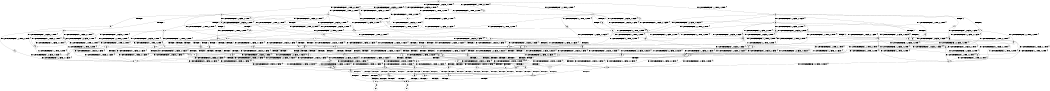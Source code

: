 digraph BCG {
size = "7, 10.5";
center = TRUE;
node [shape = circle];
0 [peripheries = 2];
0 -> 1 [label = "EX !0 !ATOMIC_EXCH_BRANCH (1, +0, FALSE, +0, 1, TRUE) !{}"];
0 -> 2 [label = "EX !2 !ATOMIC_EXCH_BRANCH (1, +1, TRUE, +0, 2, TRUE) !{}"];
0 -> 3 [label = "EX !1 !ATOMIC_EXCH_BRANCH (2, +1, TRUE, +0, 2, TRUE) !{}"];
0 -> 4 [label = "EX !0 !ATOMIC_EXCH_BRANCH (1, +0, FALSE, +0, 1, TRUE) !{}"];
0 -> 5 [label = "EX !2 !ATOMIC_EXCH_BRANCH (1, +1, TRUE, +0, 2, TRUE) !{}"];
0 -> 6 [label = "EX !1 !ATOMIC_EXCH_BRANCH (2, +1, TRUE, +0, 2, TRUE) !{}"];
1 -> 7 [label = "EX !2 !ATOMIC_EXCH_BRANCH (1, +1, TRUE, +0, 2, TRUE) !{}"];
2 -> 8 [label = "EX !0 !ATOMIC_EXCH_BRANCH (1, +0, FALSE, +0, 1, FALSE) !{}"];
3 -> 9 [label = "EX !0 !ATOMIC_EXCH_BRANCH (1, +0, FALSE, +0, 1, TRUE) !{}"];
4 -> 1 [label = "EX !0 !ATOMIC_EXCH_BRANCH (1, +0, FALSE, +0, 1, TRUE) !{}"];
4 -> 7 [label = "EX !2 !ATOMIC_EXCH_BRANCH (1, +1, TRUE, +0, 2, TRUE) !{}"];
4 -> 10 [label = "EX !1 !ATOMIC_EXCH_BRANCH (2, +1, TRUE, +0, 2, TRUE) !{}"];
4 -> 4 [label = "EX !0 !ATOMIC_EXCH_BRANCH (1, +0, FALSE, +0, 1, TRUE) !{}"];
4 -> 11 [label = "EX !2 !ATOMIC_EXCH_BRANCH (1, +1, TRUE, +0, 2, TRUE) !{}"];
4 -> 12 [label = "EX !1 !ATOMIC_EXCH_BRANCH (2, +1, TRUE, +0, 2, TRUE) !{}"];
5 -> 8 [label = "EX !0 !ATOMIC_EXCH_BRANCH (1, +0, FALSE, +0, 1, FALSE) !{}"];
5 -> 13 [label = "EX !1 !ATOMIC_EXCH_BRANCH (2, +1, TRUE, +0, 2, TRUE) !{}"];
5 -> 14 [label = "TERMINATE !2"];
5 -> 15 [label = "EX !0 !ATOMIC_EXCH_BRANCH (1, +0, FALSE, +0, 1, FALSE) !{}"];
5 -> 16 [label = "EX !1 !ATOMIC_EXCH_BRANCH (2, +1, TRUE, +0, 2, TRUE) !{}"];
5 -> 17 [label = "TERMINATE !2"];
6 -> 9 [label = "EX !0 !ATOMIC_EXCH_BRANCH (1, +0, FALSE, +0, 1, TRUE) !{}"];
6 -> 18 [label = "EX !2 !ATOMIC_EXCH_BRANCH (1, +1, TRUE, +0, 2, TRUE) !{}"];
6 -> 19 [label = "TERMINATE !1"];
6 -> 20 [label = "EX !0 !ATOMIC_EXCH_BRANCH (1, +0, FALSE, +0, 1, TRUE) !{}"];
6 -> 21 [label = "EX !2 !ATOMIC_EXCH_BRANCH (1, +1, TRUE, +0, 2, TRUE) !{}"];
6 -> 22 [label = "TERMINATE !1"];
7 -> 8 [label = "EX !0 !ATOMIC_EXCH_BRANCH (1, +0, FALSE, +0, 1, FALSE) !{}"];
8 -> 23 [label = "EX !0 !ATOMIC_EXCH_BRANCH (2, +0, FALSE, +0, 2, TRUE) !{}"];
9 -> 24 [label = "EX !2 !ATOMIC_EXCH_BRANCH (1, +1, TRUE, +0, 2, TRUE) !{}"];
10 -> 9 [label = "EX !0 !ATOMIC_EXCH_BRANCH (1, +0, FALSE, +0, 1, TRUE) !{}"];
11 -> 8 [label = "EX !0 !ATOMIC_EXCH_BRANCH (1, +0, FALSE, +0, 1, FALSE) !{}"];
11 -> 25 [label = "EX !1 !ATOMIC_EXCH_BRANCH (2, +1, TRUE, +0, 2, TRUE) !{}"];
11 -> 26 [label = "TERMINATE !2"];
11 -> 15 [label = "EX !0 !ATOMIC_EXCH_BRANCH (1, +0, FALSE, +0, 1, FALSE) !{}"];
11 -> 27 [label = "EX !1 !ATOMIC_EXCH_BRANCH (2, +1, TRUE, +0, 2, TRUE) !{}"];
11 -> 28 [label = "TERMINATE !2"];
12 -> 9 [label = "EX !0 !ATOMIC_EXCH_BRANCH (1, +0, FALSE, +0, 1, TRUE) !{}"];
12 -> 24 [label = "EX !2 !ATOMIC_EXCH_BRANCH (1, +1, TRUE, +0, 2, TRUE) !{}"];
12 -> 29 [label = "TERMINATE !1"];
12 -> 20 [label = "EX !0 !ATOMIC_EXCH_BRANCH (1, +0, FALSE, +0, 1, TRUE) !{}"];
12 -> 30 [label = "EX !2 !ATOMIC_EXCH_BRANCH (1, +1, TRUE, +0, 2, TRUE) !{}"];
12 -> 31 [label = "TERMINATE !1"];
13 -> 32 [label = "EX !0 !ATOMIC_EXCH_BRANCH (1, +0, FALSE, +0, 1, FALSE) !{}"];
14 -> 33 [label = "EX !0 !ATOMIC_EXCH_BRANCH (1, +0, FALSE, +0, 1, FALSE) !{}"];
15 -> 23 [label = "EX !0 !ATOMIC_EXCH_BRANCH (2, +0, FALSE, +0, 2, TRUE) !{}"];
15 -> 34 [label = "EX !1 !ATOMIC_EXCH_BRANCH (2, +1, TRUE, +0, 2, TRUE) !{}"];
15 -> 35 [label = "TERMINATE !2"];
15 -> 36 [label = "EX !0 !ATOMIC_EXCH_BRANCH (2, +0, FALSE, +0, 2, TRUE) !{}"];
15 -> 37 [label = "EX !1 !ATOMIC_EXCH_BRANCH (2, +1, TRUE, +0, 2, TRUE) !{}"];
15 -> 38 [label = "TERMINATE !2"];
16 -> 32 [label = "EX !0 !ATOMIC_EXCH_BRANCH (1, +0, FALSE, +0, 1, FALSE) !{}"];
16 -> 39 [label = "TERMINATE !2"];
16 -> 40 [label = "TERMINATE !1"];
16 -> 41 [label = "EX !0 !ATOMIC_EXCH_BRANCH (1, +0, FALSE, +0, 1, FALSE) !{}"];
16 -> 42 [label = "TERMINATE !2"];
16 -> 43 [label = "TERMINATE !1"];
17 -> 33 [label = "EX !0 !ATOMIC_EXCH_BRANCH (1, +0, FALSE, +0, 1, FALSE) !{}"];
17 -> 44 [label = "EX !1 !ATOMIC_EXCH_BRANCH (2, +1, TRUE, +0, 2, TRUE) !{}"];
17 -> 45 [label = "EX !0 !ATOMIC_EXCH_BRANCH (1, +0, FALSE, +0, 1, FALSE) !{}"];
17 -> 46 [label = "EX !1 !ATOMIC_EXCH_BRANCH (2, +1, TRUE, +0, 2, TRUE) !{}"];
18 -> 32 [label = "EX !0 !ATOMIC_EXCH_BRANCH (1, +0, FALSE, +0, 1, FALSE) !{}"];
19 -> 47 [label = "EX !0 !ATOMIC_EXCH_BRANCH (1, +0, FALSE, +0, 1, TRUE) !{}"];
20 -> 9 [label = "EX !0 !ATOMIC_EXCH_BRANCH (1, +0, FALSE, +0, 1, TRUE) !{}"];
20 -> 24 [label = "EX !2 !ATOMIC_EXCH_BRANCH (1, +1, TRUE, +0, 2, TRUE) !{}"];
20 -> 29 [label = "TERMINATE !1"];
20 -> 20 [label = "EX !0 !ATOMIC_EXCH_BRANCH (1, +0, FALSE, +0, 1, TRUE) !{}"];
20 -> 30 [label = "EX !2 !ATOMIC_EXCH_BRANCH (1, +1, TRUE, +0, 2, TRUE) !{}"];
20 -> 31 [label = "TERMINATE !1"];
21 -> 32 [label = "EX !0 !ATOMIC_EXCH_BRANCH (1, +0, FALSE, +0, 1, FALSE) !{}"];
21 -> 39 [label = "TERMINATE !2"];
21 -> 40 [label = "TERMINATE !1"];
21 -> 41 [label = "EX !0 !ATOMIC_EXCH_BRANCH (1, +0, FALSE, +0, 1, FALSE) !{}"];
21 -> 42 [label = "TERMINATE !2"];
21 -> 43 [label = "TERMINATE !1"];
22 -> 47 [label = "EX !0 !ATOMIC_EXCH_BRANCH (1, +0, FALSE, +0, 1, TRUE) !{}"];
22 -> 48 [label = "EX !2 !ATOMIC_EXCH_BRANCH (1, +1, TRUE, +0, 2, TRUE) !{}"];
22 -> 49 [label = "EX !0 !ATOMIC_EXCH_BRANCH (1, +0, FALSE, +0, 1, TRUE) !{}"];
22 -> 50 [label = "EX !2 !ATOMIC_EXCH_BRANCH (1, +1, TRUE, +0, 2, TRUE) !{}"];
23 -> 34 [label = "EX !1 !ATOMIC_EXCH_BRANCH (2, +1, TRUE, +0, 2, TRUE) !{}"];
24 -> 32 [label = "EX !0 !ATOMIC_EXCH_BRANCH (1, +0, FALSE, +0, 1, FALSE) !{}"];
25 -> 32 [label = "EX !0 !ATOMIC_EXCH_BRANCH (1, +0, FALSE, +0, 1, FALSE) !{}"];
26 -> 51 [label = "EX !1 !ATOMIC_EXCH_BRANCH (2, +1, TRUE, +0, 2, TRUE) !{}"];
27 -> 32 [label = "EX !0 !ATOMIC_EXCH_BRANCH (1, +0, FALSE, +0, 1, FALSE) !{}"];
27 -> 52 [label = "TERMINATE !2"];
27 -> 53 [label = "TERMINATE !1"];
27 -> 41 [label = "EX !0 !ATOMIC_EXCH_BRANCH (1, +0, FALSE, +0, 1, FALSE) !{}"];
27 -> 54 [label = "TERMINATE !2"];
27 -> 55 [label = "TERMINATE !1"];
28 -> 51 [label = "EX !1 !ATOMIC_EXCH_BRANCH (2, +1, TRUE, +0, 2, TRUE) !{}"];
28 -> 33 [label = "EX !0 !ATOMIC_EXCH_BRANCH (1, +0, FALSE, +0, 1, FALSE) !{}"];
28 -> 56 [label = "EX !1 !ATOMIC_EXCH_BRANCH (2, +1, TRUE, +0, 2, TRUE) !{}"];
28 -> 45 [label = "EX !0 !ATOMIC_EXCH_BRANCH (1, +0, FALSE, +0, 1, FALSE) !{}"];
29 -> 57 [label = "EX !2 !ATOMIC_EXCH_BRANCH (1, +1, TRUE, +0, 2, TRUE) !{}"];
30 -> 32 [label = "EX !0 !ATOMIC_EXCH_BRANCH (1, +0, FALSE, +0, 1, FALSE) !{}"];
30 -> 52 [label = "TERMINATE !2"];
30 -> 53 [label = "TERMINATE !1"];
30 -> 41 [label = "EX !0 !ATOMIC_EXCH_BRANCH (1, +0, FALSE, +0, 1, FALSE) !{}"];
30 -> 54 [label = "TERMINATE !2"];
30 -> 55 [label = "TERMINATE !1"];
31 -> 57 [label = "EX !2 !ATOMIC_EXCH_BRANCH (1, +1, TRUE, +0, 2, TRUE) !{}"];
31 -> 47 [label = "EX !0 !ATOMIC_EXCH_BRANCH (1, +0, FALSE, +0, 1, TRUE) !{}"];
31 -> 58 [label = "EX !2 !ATOMIC_EXCH_BRANCH (1, +1, TRUE, +0, 2, TRUE) !{}"];
31 -> 49 [label = "EX !0 !ATOMIC_EXCH_BRANCH (1, +0, FALSE, +0, 1, TRUE) !{}"];
32 -> 59 [label = "EX !0 !ATOMIC_EXCH_BRANCH (2, +0, FALSE, +0, 2, FALSE) !{}"];
33 -> 60 [label = "EX !0 !ATOMIC_EXCH_BRANCH (2, +0, FALSE, +0, 2, TRUE) !{}"];
34 -> 59 [label = "EX !0 !ATOMIC_EXCH_BRANCH (2, +0, FALSE, +0, 2, FALSE) !{}"];
35 -> 61 [label = "EX !1 !ATOMIC_EXCH_BRANCH (2, +1, TRUE, +0, 2, TRUE) !{}"];
36 -> 23 [label = "EX !0 !ATOMIC_EXCH_BRANCH (2, +0, FALSE, +0, 2, TRUE) !{}"];
36 -> 34 [label = "EX !1 !ATOMIC_EXCH_BRANCH (2, +1, TRUE, +0, 2, TRUE) !{}"];
36 -> 35 [label = "TERMINATE !2"];
36 -> 36 [label = "EX !0 !ATOMIC_EXCH_BRANCH (2, +0, FALSE, +0, 2, TRUE) !{}"];
36 -> 37 [label = "EX !1 !ATOMIC_EXCH_BRANCH (2, +1, TRUE, +0, 2, TRUE) !{}"];
36 -> 38 [label = "TERMINATE !2"];
37 -> 59 [label = "EX !0 !ATOMIC_EXCH_BRANCH (2, +0, FALSE, +0, 2, FALSE) !{}"];
37 -> 62 [label = "TERMINATE !2"];
37 -> 63 [label = "TERMINATE !1"];
37 -> 64 [label = "EX !0 !ATOMIC_EXCH_BRANCH (2, +0, FALSE, +0, 2, FALSE) !{}"];
37 -> 65 [label = "TERMINATE !2"];
37 -> 66 [label = "TERMINATE !1"];
38 -> 61 [label = "EX !1 !ATOMIC_EXCH_BRANCH (2, +1, TRUE, +0, 2, TRUE) !{}"];
38 -> 60 [label = "EX !0 !ATOMIC_EXCH_BRANCH (2, +0, FALSE, +0, 2, TRUE) !{}"];
38 -> 67 [label = "EX !1 !ATOMIC_EXCH_BRANCH (2, +1, TRUE, +0, 2, TRUE) !{}"];
38 -> 68 [label = "EX !0 !ATOMIC_EXCH_BRANCH (2, +0, FALSE, +0, 2, TRUE) !{}"];
39 -> 69 [label = "EX !0 !ATOMIC_EXCH_BRANCH (1, +0, FALSE, +0, 1, FALSE) !{}"];
40 -> 70 [label = "EX !0 !ATOMIC_EXCH_BRANCH (1, +0, FALSE, +0, 1, FALSE) !{}"];
41 -> 59 [label = "EX !0 !ATOMIC_EXCH_BRANCH (2, +0, FALSE, +0, 2, FALSE) !{}"];
41 -> 62 [label = "TERMINATE !2"];
41 -> 63 [label = "TERMINATE !1"];
41 -> 64 [label = "EX !0 !ATOMIC_EXCH_BRANCH (2, +0, FALSE, +0, 2, FALSE) !{}"];
41 -> 65 [label = "TERMINATE !2"];
41 -> 66 [label = "TERMINATE !1"];
42 -> 69 [label = "EX !0 !ATOMIC_EXCH_BRANCH (1, +0, FALSE, +0, 1, FALSE) !{}"];
42 -> 71 [label = "TERMINATE !1"];
42 -> 72 [label = "EX !0 !ATOMIC_EXCH_BRANCH (1, +0, FALSE, +0, 1, FALSE) !{}"];
42 -> 73 [label = "TERMINATE !1"];
43 -> 70 [label = "EX !0 !ATOMIC_EXCH_BRANCH (1, +0, FALSE, +0, 1, FALSE) !{}"];
43 -> 71 [label = "TERMINATE !2"];
43 -> 74 [label = "EX !0 !ATOMIC_EXCH_BRANCH (1, +0, FALSE, +0, 1, FALSE) !{}"];
43 -> 73 [label = "TERMINATE !2"];
44 -> 69 [label = "EX !0 !ATOMIC_EXCH_BRANCH (1, +0, FALSE, +0, 1, FALSE) !{}"];
45 -> 60 [label = "EX !0 !ATOMIC_EXCH_BRANCH (2, +0, FALSE, +0, 2, TRUE) !{}"];
45 -> 61 [label = "EX !1 !ATOMIC_EXCH_BRANCH (2, +1, TRUE, +0, 2, TRUE) !{}"];
45 -> 68 [label = "EX !0 !ATOMIC_EXCH_BRANCH (2, +0, FALSE, +0, 2, TRUE) !{}"];
45 -> 67 [label = "EX !1 !ATOMIC_EXCH_BRANCH (2, +1, TRUE, +0, 2, TRUE) !{}"];
46 -> 69 [label = "EX !0 !ATOMIC_EXCH_BRANCH (1, +0, FALSE, +0, 1, FALSE) !{}"];
46 -> 71 [label = "TERMINATE !1"];
46 -> 72 [label = "EX !0 !ATOMIC_EXCH_BRANCH (1, +0, FALSE, +0, 1, FALSE) !{}"];
46 -> 73 [label = "TERMINATE !1"];
47 -> 57 [label = "EX !2 !ATOMIC_EXCH_BRANCH (1, +1, TRUE, +0, 2, TRUE) !{}"];
48 -> 70 [label = "EX !0 !ATOMIC_EXCH_BRANCH (1, +0, FALSE, +0, 1, FALSE) !{}"];
49 -> 47 [label = "EX !0 !ATOMIC_EXCH_BRANCH (1, +0, FALSE, +0, 1, TRUE) !{}"];
49 -> 57 [label = "EX !2 !ATOMIC_EXCH_BRANCH (1, +1, TRUE, +0, 2, TRUE) !{}"];
49 -> 49 [label = "EX !0 !ATOMIC_EXCH_BRANCH (1, +0, FALSE, +0, 1, TRUE) !{}"];
49 -> 58 [label = "EX !2 !ATOMIC_EXCH_BRANCH (1, +1, TRUE, +0, 2, TRUE) !{}"];
50 -> 70 [label = "EX !0 !ATOMIC_EXCH_BRANCH (1, +0, FALSE, +0, 1, FALSE) !{}"];
50 -> 71 [label = "TERMINATE !2"];
50 -> 74 [label = "EX !0 !ATOMIC_EXCH_BRANCH (1, +0, FALSE, +0, 1, FALSE) !{}"];
50 -> 73 [label = "TERMINATE !2"];
51 -> 69 [label = "EX !0 !ATOMIC_EXCH_BRANCH (1, +0, FALSE, +0, 1, FALSE) !{}"];
52 -> 75 [label = "TERMINATE !1"];
53 -> 75 [label = "TERMINATE !2"];
54 -> 75 [label = "TERMINATE !1"];
54 -> 69 [label = "EX !0 !ATOMIC_EXCH_BRANCH (1, +0, FALSE, +0, 1, FALSE) !{}"];
54 -> 76 [label = "TERMINATE !1"];
54 -> 72 [label = "EX !0 !ATOMIC_EXCH_BRANCH (1, +0, FALSE, +0, 1, FALSE) !{}"];
55 -> 75 [label = "TERMINATE !2"];
55 -> 70 [label = "EX !0 !ATOMIC_EXCH_BRANCH (1, +0, FALSE, +0, 1, FALSE) !{}"];
55 -> 76 [label = "TERMINATE !2"];
55 -> 74 [label = "EX !0 !ATOMIC_EXCH_BRANCH (1, +0, FALSE, +0, 1, FALSE) !{}"];
56 -> 69 [label = "EX !0 !ATOMIC_EXCH_BRANCH (1, +0, FALSE, +0, 1, FALSE) !{}"];
56 -> 75 [label = "TERMINATE !1"];
56 -> 72 [label = "EX !0 !ATOMIC_EXCH_BRANCH (1, +0, FALSE, +0, 1, FALSE) !{}"];
56 -> 76 [label = "TERMINATE !1"];
57 -> 70 [label = "EX !0 !ATOMIC_EXCH_BRANCH (1, +0, FALSE, +0, 1, FALSE) !{}"];
58 -> 70 [label = "EX !0 !ATOMIC_EXCH_BRANCH (1, +0, FALSE, +0, 1, FALSE) !{}"];
58 -> 75 [label = "TERMINATE !2"];
58 -> 74 [label = "EX !0 !ATOMIC_EXCH_BRANCH (1, +0, FALSE, +0, 1, FALSE) !{}"];
58 -> 76 [label = "TERMINATE !2"];
59 -> 77 [label = "TERMINATE !0"];
60 -> 61 [label = "EX !1 !ATOMIC_EXCH_BRANCH (2, +1, TRUE, +0, 2, TRUE) !{}"];
61 -> 78 [label = "EX !0 !ATOMIC_EXCH_BRANCH (2, +0, FALSE, +0, 2, FALSE) !{}"];
62 -> 79 [label = "TERMINATE !1"];
63 -> 79 [label = "TERMINATE !2"];
64 -> 77 [label = "TERMINATE !0"];
64 -> 80 [label = "TERMINATE !2"];
64 -> 81 [label = "TERMINATE !1"];
64 -> 82 [label = "TERMINATE !0"];
64 -> 83 [label = "TERMINATE !2"];
64 -> 84 [label = "TERMINATE !1"];
65 -> 79 [label = "TERMINATE !1"];
65 -> 78 [label = "EX !0 !ATOMIC_EXCH_BRANCH (2, +0, FALSE, +0, 2, FALSE) !{}"];
65 -> 85 [label = "TERMINATE !1"];
65 -> 86 [label = "EX !0 !ATOMIC_EXCH_BRANCH (2, +0, FALSE, +0, 2, FALSE) !{}"];
66 -> 79 [label = "TERMINATE !2"];
66 -> 87 [label = "EX !0 !ATOMIC_EXCH_BRANCH (2, +0, FALSE, +0, 2, FALSE) !{}"];
66 -> 85 [label = "TERMINATE !2"];
66 -> 88 [label = "EX !0 !ATOMIC_EXCH_BRANCH (2, +0, FALSE, +0, 2, FALSE) !{}"];
67 -> 78 [label = "EX !0 !ATOMIC_EXCH_BRANCH (2, +0, FALSE, +0, 2, FALSE) !{}"];
67 -> 79 [label = "TERMINATE !1"];
67 -> 86 [label = "EX !0 !ATOMIC_EXCH_BRANCH (2, +0, FALSE, +0, 2, FALSE) !{}"];
67 -> 85 [label = "TERMINATE !1"];
68 -> 60 [label = "EX !0 !ATOMIC_EXCH_BRANCH (2, +0, FALSE, +0, 2, TRUE) !{}"];
68 -> 61 [label = "EX !1 !ATOMIC_EXCH_BRANCH (2, +1, TRUE, +0, 2, TRUE) !{}"];
68 -> 68 [label = "EX !0 !ATOMIC_EXCH_BRANCH (2, +0, FALSE, +0, 2, TRUE) !{}"];
68 -> 67 [label = "EX !1 !ATOMIC_EXCH_BRANCH (2, +1, TRUE, +0, 2, TRUE) !{}"];
69 -> 78 [label = "EX !0 !ATOMIC_EXCH_BRANCH (2, +0, FALSE, +0, 2, FALSE) !{}"];
70 -> 87 [label = "EX !0 !ATOMIC_EXCH_BRANCH (2, +0, FALSE, +0, 2, FALSE) !{}"];
71 -> 89 [label = "EX !0 !ATOMIC_EXCH_BRANCH (1, +0, FALSE, +0, 1, FALSE) !{}"];
72 -> 78 [label = "EX !0 !ATOMIC_EXCH_BRANCH (2, +0, FALSE, +0, 2, FALSE) !{}"];
72 -> 79 [label = "TERMINATE !1"];
72 -> 86 [label = "EX !0 !ATOMIC_EXCH_BRANCH (2, +0, FALSE, +0, 2, FALSE) !{}"];
72 -> 85 [label = "TERMINATE !1"];
73 -> 89 [label = "EX !0 !ATOMIC_EXCH_BRANCH (1, +0, FALSE, +0, 1, FALSE) !{}"];
73 -> 90 [label = "EX !0 !ATOMIC_EXCH_BRANCH (1, +0, FALSE, +0, 1, FALSE) !{}"];
74 -> 87 [label = "EX !0 !ATOMIC_EXCH_BRANCH (2, +0, FALSE, +0, 2, FALSE) !{}"];
74 -> 79 [label = "TERMINATE !2"];
74 -> 88 [label = "EX !0 !ATOMIC_EXCH_BRANCH (2, +0, FALSE, +0, 2, FALSE) !{}"];
74 -> 85 [label = "TERMINATE !2"];
75 -> 89 [label = "EX !0 !ATOMIC_EXCH_BRANCH (1, +0, FALSE, +0, 1, FALSE) !{}"];
76 -> 89 [label = "EX !0 !ATOMIC_EXCH_BRANCH (1, +0, FALSE, +0, 1, FALSE) !{}"];
76 -> 90 [label = "EX !0 !ATOMIC_EXCH_BRANCH (1, +0, FALSE, +0, 1, FALSE) !{}"];
77 -> 91 [label = "TERMINATE !2"];
78 -> 91 [label = "TERMINATE !0"];
79 -> 92 [label = "EX !0 !ATOMIC_EXCH_BRANCH (2, +0, FALSE, +0, 2, FALSE) !{}"];
80 -> 91 [label = "TERMINATE !0"];
81 -> 93 [label = "TERMINATE !0"];
82 -> 91 [label = "TERMINATE !2"];
82 -> 93 [label = "TERMINATE !1"];
82 -> 94 [label = "TERMINATE !2"];
82 -> 95 [label = "TERMINATE !1"];
83 -> 91 [label = "TERMINATE !0"];
83 -> 96 [label = "TERMINATE !1"];
83 -> 94 [label = "TERMINATE !0"];
83 -> 97 [label = "TERMINATE !1"];
84 -> 93 [label = "TERMINATE !0"];
84 -> 96 [label = "TERMINATE !2"];
84 -> 95 [label = "TERMINATE !0"];
84 -> 97 [label = "TERMINATE !2"];
85 -> 92 [label = "EX !0 !ATOMIC_EXCH_BRANCH (2, +0, FALSE, +0, 2, FALSE) !{}"];
85 -> 98 [label = "EX !0 !ATOMIC_EXCH_BRANCH (2, +0, FALSE, +0, 2, FALSE) !{}"];
86 -> 91 [label = "TERMINATE !0"];
86 -> 96 [label = "TERMINATE !1"];
86 -> 94 [label = "TERMINATE !0"];
86 -> 97 [label = "TERMINATE !1"];
87 -> 93 [label = "TERMINATE !0"];
88 -> 93 [label = "TERMINATE !0"];
88 -> 96 [label = "TERMINATE !2"];
88 -> 95 [label = "TERMINATE !0"];
88 -> 97 [label = "TERMINATE !2"];
89 -> 92 [label = "EX !0 !ATOMIC_EXCH_BRANCH (2, +0, FALSE, +0, 2, FALSE) !{}"];
90 -> 92 [label = "EX !0 !ATOMIC_EXCH_BRANCH (2, +0, FALSE, +0, 2, FALSE) !{}"];
90 -> 98 [label = "EX !0 !ATOMIC_EXCH_BRANCH (2, +0, FALSE, +0, 2, FALSE) !{}"];
91 -> 99 [label = "TERMINATE !1"];
92 -> 99 [label = "TERMINATE !0"];
93 -> 99 [label = "TERMINATE !2"];
94 -> 99 [label = "TERMINATE !1"];
94 -> 100 [label = "TERMINATE !1"];
95 -> 99 [label = "TERMINATE !2"];
95 -> 100 [label = "TERMINATE !2"];
96 -> 99 [label = "TERMINATE !0"];
97 -> 99 [label = "TERMINATE !0"];
97 -> 100 [label = "TERMINATE !0"];
98 -> 99 [label = "TERMINATE !0"];
98 -> 100 [label = "TERMINATE !0"];
99 -> 101 [label = "exit"];
100 -> 102 [label = "exit"];
}
